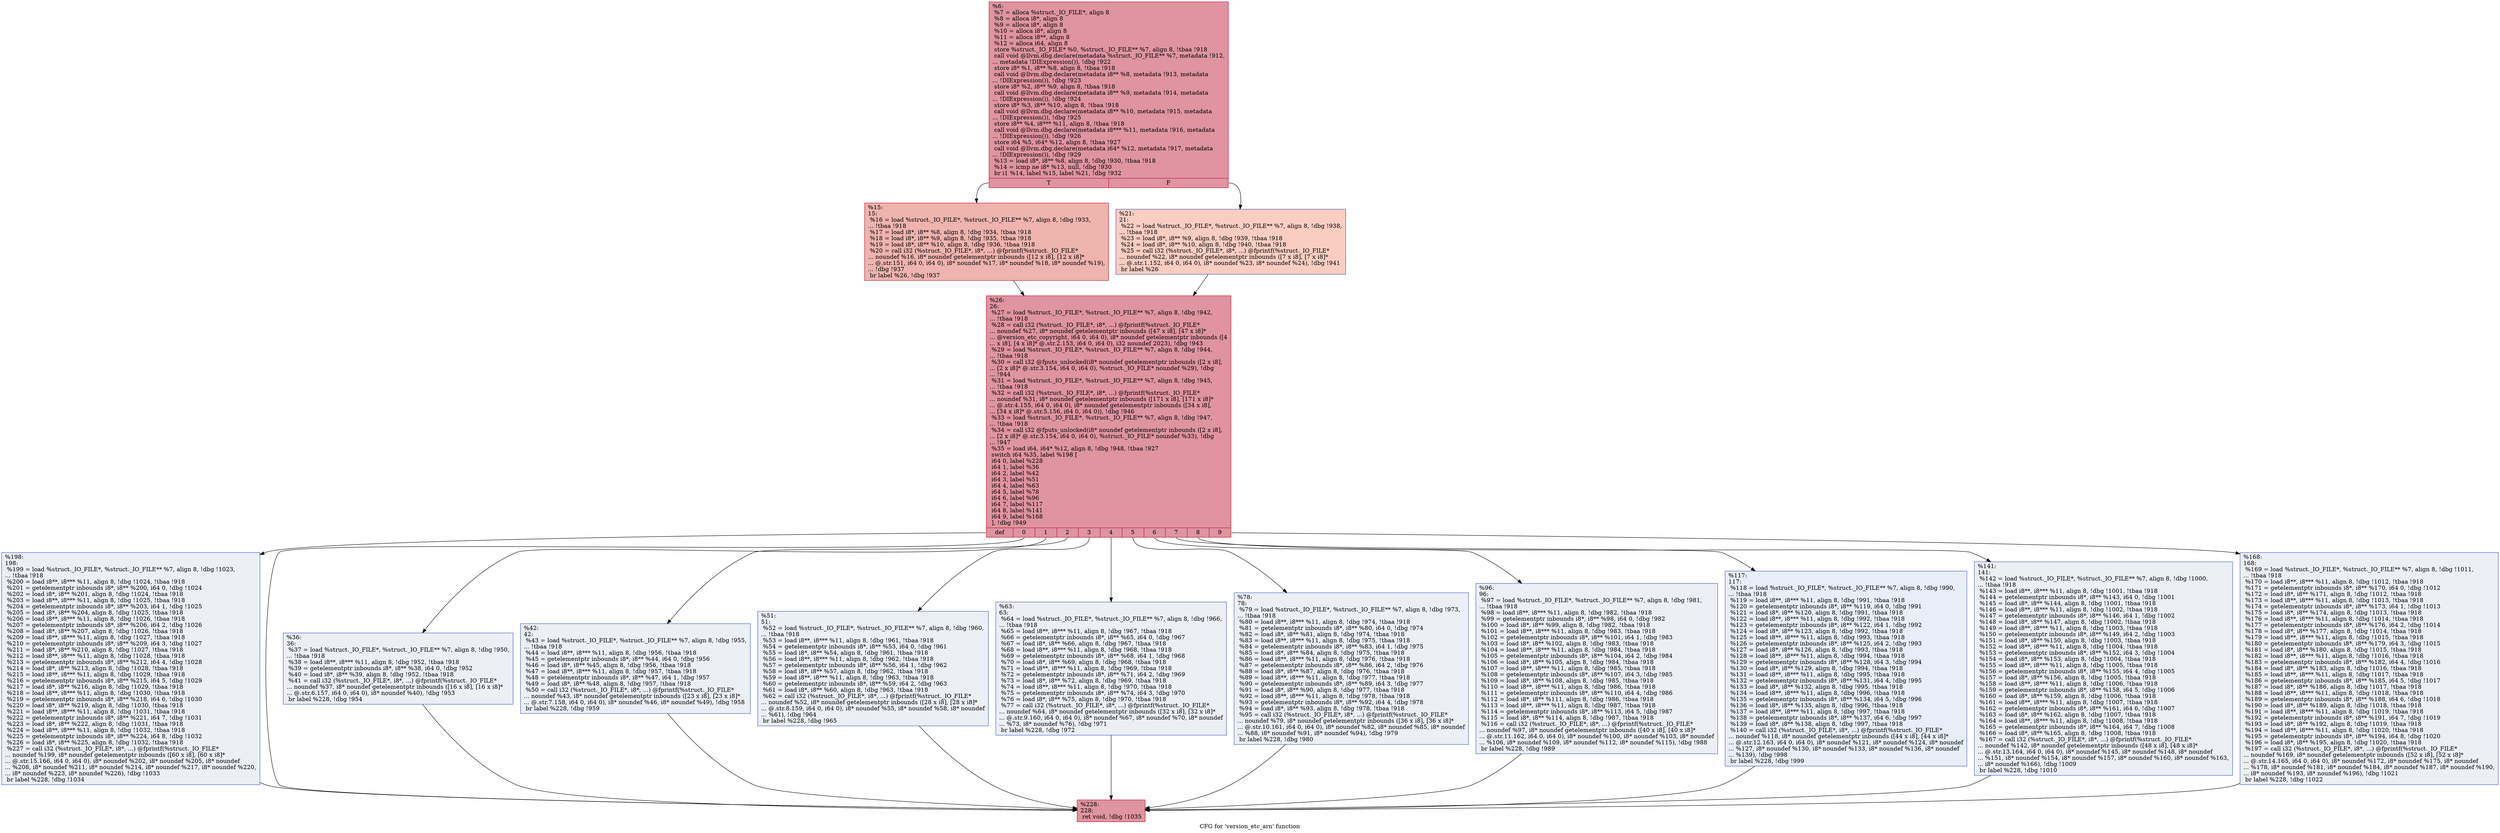 digraph "CFG for 'version_etc_arn' function" {
	label="CFG for 'version_etc_arn' function";

	Node0x1470050 [shape=record,color="#b70d28ff", style=filled, fillcolor="#b70d2870",label="{%6:\l  %7 = alloca %struct._IO_FILE*, align 8\l  %8 = alloca i8*, align 8\l  %9 = alloca i8*, align 8\l  %10 = alloca i8*, align 8\l  %11 = alloca i8**, align 8\l  %12 = alloca i64, align 8\l  store %struct._IO_FILE* %0, %struct._IO_FILE** %7, align 8, !tbaa !918\l  call void @llvm.dbg.declare(metadata %struct._IO_FILE** %7, metadata !912,\l... metadata !DIExpression()), !dbg !922\l  store i8* %1, i8** %8, align 8, !tbaa !918\l  call void @llvm.dbg.declare(metadata i8** %8, metadata !913, metadata\l... !DIExpression()), !dbg !923\l  store i8* %2, i8** %9, align 8, !tbaa !918\l  call void @llvm.dbg.declare(metadata i8** %9, metadata !914, metadata\l... !DIExpression()), !dbg !924\l  store i8* %3, i8** %10, align 8, !tbaa !918\l  call void @llvm.dbg.declare(metadata i8** %10, metadata !915, metadata\l... !DIExpression()), !dbg !925\l  store i8** %4, i8*** %11, align 8, !tbaa !918\l  call void @llvm.dbg.declare(metadata i8*** %11, metadata !916, metadata\l... !DIExpression()), !dbg !926\l  store i64 %5, i64* %12, align 8, !tbaa !927\l  call void @llvm.dbg.declare(metadata i64* %12, metadata !917, metadata\l... !DIExpression()), !dbg !929\l  %13 = load i8*, i8** %8, align 8, !dbg !930, !tbaa !918\l  %14 = icmp ne i8* %13, null, !dbg !930\l  br i1 %14, label %15, label %21, !dbg !932\l|{<s0>T|<s1>F}}"];
	Node0x1470050:s0 -> Node0x1470780;
	Node0x1470050:s1 -> Node0x14707d0;
	Node0x1470780 [shape=record,color="#b70d28ff", style=filled, fillcolor="#d8564670",label="{%15:\l15:                                               \l  %16 = load %struct._IO_FILE*, %struct._IO_FILE** %7, align 8, !dbg !933,\l... !tbaa !918\l  %17 = load i8*, i8** %8, align 8, !dbg !934, !tbaa !918\l  %18 = load i8*, i8** %9, align 8, !dbg !935, !tbaa !918\l  %19 = load i8*, i8** %10, align 8, !dbg !936, !tbaa !918\l  %20 = call i32 (%struct._IO_FILE*, i8*, ...) @fprintf(%struct._IO_FILE*\l... noundef %16, i8* noundef getelementptr inbounds ([12 x i8], [12 x i8]*\l... @.str.151, i64 0, i64 0), i8* noundef %17, i8* noundef %18, i8* noundef %19),\l... !dbg !937\l  br label %26, !dbg !937\l}"];
	Node0x1470780 -> Node0x1470820;
	Node0x14707d0 [shape=record,color="#3d50c3ff", style=filled, fillcolor="#f2907270",label="{%21:\l21:                                               \l  %22 = load %struct._IO_FILE*, %struct._IO_FILE** %7, align 8, !dbg !938,\l... !tbaa !918\l  %23 = load i8*, i8** %9, align 8, !dbg !939, !tbaa !918\l  %24 = load i8*, i8** %10, align 8, !dbg !940, !tbaa !918\l  %25 = call i32 (%struct._IO_FILE*, i8*, ...) @fprintf(%struct._IO_FILE*\l... noundef %22, i8* noundef getelementptr inbounds ([7 x i8], [7 x i8]*\l... @.str.1.152, i64 0, i64 0), i8* noundef %23, i8* noundef %24), !dbg !941\l  br label %26\l}"];
	Node0x14707d0 -> Node0x1470820;
	Node0x1470820 [shape=record,color="#b70d28ff", style=filled, fillcolor="#b70d2870",label="{%26:\l26:                                               \l  %27 = load %struct._IO_FILE*, %struct._IO_FILE** %7, align 8, !dbg !942,\l... !tbaa !918\l  %28 = call i32 (%struct._IO_FILE*, i8*, ...) @fprintf(%struct._IO_FILE*\l... noundef %27, i8* noundef getelementptr inbounds ([47 x i8], [47 x i8]*\l... @version_etc_copyright, i64 0, i64 0), i8* noundef getelementptr inbounds ([4\l... x i8], [4 x i8]* @.str.2.153, i64 0, i64 0), i32 noundef 2023), !dbg !943\l  %29 = load %struct._IO_FILE*, %struct._IO_FILE** %7, align 8, !dbg !944,\l... !tbaa !918\l  %30 = call i32 @fputs_unlocked(i8* noundef getelementptr inbounds ([2 x i8],\l... [2 x i8]* @.str.3.154, i64 0, i64 0), %struct._IO_FILE* noundef %29), !dbg\l... !944\l  %31 = load %struct._IO_FILE*, %struct._IO_FILE** %7, align 8, !dbg !945,\l... !tbaa !918\l  %32 = call i32 (%struct._IO_FILE*, i8*, ...) @fprintf(%struct._IO_FILE*\l... noundef %31, i8* noundef getelementptr inbounds ([171 x i8], [171 x i8]*\l... @.str.4.155, i64 0, i64 0), i8* noundef getelementptr inbounds ([34 x i8],\l... [34 x i8]* @.str.5.156, i64 0, i64 0)), !dbg !946\l  %33 = load %struct._IO_FILE*, %struct._IO_FILE** %7, align 8, !dbg !947,\l... !tbaa !918\l  %34 = call i32 @fputs_unlocked(i8* noundef getelementptr inbounds ([2 x i8],\l... [2 x i8]* @.str.3.154, i64 0, i64 0), %struct._IO_FILE* noundef %33), !dbg\l... !947\l  %35 = load i64, i64* %12, align 8, !dbg !948, !tbaa !927\l  switch i64 %35, label %198 [\l    i64 0, label %228\l    i64 1, label %36\l    i64 2, label %42\l    i64 3, label %51\l    i64 4, label %63\l    i64 5, label %78\l    i64 6, label %96\l    i64 7, label %117\l    i64 8, label %141\l    i64 9, label %168\l  ], !dbg !949\l|{<s0>def|<s1>0|<s2>1|<s3>2|<s4>3|<s5>4|<s6>5|<s7>6|<s8>7|<s9>8|<s10>9}}"];
	Node0x1470820:s0 -> Node0x1470b40;
	Node0x1470820:s1 -> Node0x1470b90;
	Node0x1470820:s2 -> Node0x1470870;
	Node0x1470820:s3 -> Node0x14708c0;
	Node0x1470820:s4 -> Node0x1470910;
	Node0x1470820:s5 -> Node0x1470960;
	Node0x1470820:s6 -> Node0x14709b0;
	Node0x1470820:s7 -> Node0x1470a00;
	Node0x1470820:s8 -> Node0x1470a50;
	Node0x1470820:s9 -> Node0x1470aa0;
	Node0x1470820:s10 -> Node0x1470af0;
	Node0x1470870 [shape=record,color="#3d50c3ff", style=filled, fillcolor="#d4dbe670",label="{%36:\l36:                                               \l  %37 = load %struct._IO_FILE*, %struct._IO_FILE** %7, align 8, !dbg !950,\l... !tbaa !918\l  %38 = load i8**, i8*** %11, align 8, !dbg !952, !tbaa !918\l  %39 = getelementptr inbounds i8*, i8** %38, i64 0, !dbg !952\l  %40 = load i8*, i8** %39, align 8, !dbg !952, !tbaa !918\l  %41 = call i32 (%struct._IO_FILE*, i8*, ...) @fprintf(%struct._IO_FILE*\l... noundef %37, i8* noundef getelementptr inbounds ([16 x i8], [16 x i8]*\l... @.str.6.157, i64 0, i64 0), i8* noundef %40), !dbg !953\l  br label %228, !dbg !954\l}"];
	Node0x1470870 -> Node0x1470b90;
	Node0x14708c0 [shape=record,color="#3d50c3ff", style=filled, fillcolor="#d4dbe670",label="{%42:\l42:                                               \l  %43 = load %struct._IO_FILE*, %struct._IO_FILE** %7, align 8, !dbg !955,\l... !tbaa !918\l  %44 = load i8**, i8*** %11, align 8, !dbg !956, !tbaa !918\l  %45 = getelementptr inbounds i8*, i8** %44, i64 0, !dbg !956\l  %46 = load i8*, i8** %45, align 8, !dbg !956, !tbaa !918\l  %47 = load i8**, i8*** %11, align 8, !dbg !957, !tbaa !918\l  %48 = getelementptr inbounds i8*, i8** %47, i64 1, !dbg !957\l  %49 = load i8*, i8** %48, align 8, !dbg !957, !tbaa !918\l  %50 = call i32 (%struct._IO_FILE*, i8*, ...) @fprintf(%struct._IO_FILE*\l... noundef %43, i8* noundef getelementptr inbounds ([23 x i8], [23 x i8]*\l... @.str.7.158, i64 0, i64 0), i8* noundef %46, i8* noundef %49), !dbg !958\l  br label %228, !dbg !959\l}"];
	Node0x14708c0 -> Node0x1470b90;
	Node0x1470910 [shape=record,color="#3d50c3ff", style=filled, fillcolor="#d4dbe670",label="{%51:\l51:                                               \l  %52 = load %struct._IO_FILE*, %struct._IO_FILE** %7, align 8, !dbg !960,\l... !tbaa !918\l  %53 = load i8**, i8*** %11, align 8, !dbg !961, !tbaa !918\l  %54 = getelementptr inbounds i8*, i8** %53, i64 0, !dbg !961\l  %55 = load i8*, i8** %54, align 8, !dbg !961, !tbaa !918\l  %56 = load i8**, i8*** %11, align 8, !dbg !962, !tbaa !918\l  %57 = getelementptr inbounds i8*, i8** %56, i64 1, !dbg !962\l  %58 = load i8*, i8** %57, align 8, !dbg !962, !tbaa !918\l  %59 = load i8**, i8*** %11, align 8, !dbg !963, !tbaa !918\l  %60 = getelementptr inbounds i8*, i8** %59, i64 2, !dbg !963\l  %61 = load i8*, i8** %60, align 8, !dbg !963, !tbaa !918\l  %62 = call i32 (%struct._IO_FILE*, i8*, ...) @fprintf(%struct._IO_FILE*\l... noundef %52, i8* noundef getelementptr inbounds ([28 x i8], [28 x i8]*\l... @.str.8.159, i64 0, i64 0), i8* noundef %55, i8* noundef %58, i8* noundef\l... %61), !dbg !964\l  br label %228, !dbg !965\l}"];
	Node0x1470910 -> Node0x1470b90;
	Node0x1470960 [shape=record,color="#3d50c3ff", style=filled, fillcolor="#d4dbe670",label="{%63:\l63:                                               \l  %64 = load %struct._IO_FILE*, %struct._IO_FILE** %7, align 8, !dbg !966,\l... !tbaa !918\l  %65 = load i8**, i8*** %11, align 8, !dbg !967, !tbaa !918\l  %66 = getelementptr inbounds i8*, i8** %65, i64 0, !dbg !967\l  %67 = load i8*, i8** %66, align 8, !dbg !967, !tbaa !918\l  %68 = load i8**, i8*** %11, align 8, !dbg !968, !tbaa !918\l  %69 = getelementptr inbounds i8*, i8** %68, i64 1, !dbg !968\l  %70 = load i8*, i8** %69, align 8, !dbg !968, !tbaa !918\l  %71 = load i8**, i8*** %11, align 8, !dbg !969, !tbaa !918\l  %72 = getelementptr inbounds i8*, i8** %71, i64 2, !dbg !969\l  %73 = load i8*, i8** %72, align 8, !dbg !969, !tbaa !918\l  %74 = load i8**, i8*** %11, align 8, !dbg !970, !tbaa !918\l  %75 = getelementptr inbounds i8*, i8** %74, i64 3, !dbg !970\l  %76 = load i8*, i8** %75, align 8, !dbg !970, !tbaa !918\l  %77 = call i32 (%struct._IO_FILE*, i8*, ...) @fprintf(%struct._IO_FILE*\l... noundef %64, i8* noundef getelementptr inbounds ([32 x i8], [32 x i8]*\l... @.str.9.160, i64 0, i64 0), i8* noundef %67, i8* noundef %70, i8* noundef\l... %73, i8* noundef %76), !dbg !971\l  br label %228, !dbg !972\l}"];
	Node0x1470960 -> Node0x1470b90;
	Node0x14709b0 [shape=record,color="#3d50c3ff", style=filled, fillcolor="#d4dbe670",label="{%78:\l78:                                               \l  %79 = load %struct._IO_FILE*, %struct._IO_FILE** %7, align 8, !dbg !973,\l... !tbaa !918\l  %80 = load i8**, i8*** %11, align 8, !dbg !974, !tbaa !918\l  %81 = getelementptr inbounds i8*, i8** %80, i64 0, !dbg !974\l  %82 = load i8*, i8** %81, align 8, !dbg !974, !tbaa !918\l  %83 = load i8**, i8*** %11, align 8, !dbg !975, !tbaa !918\l  %84 = getelementptr inbounds i8*, i8** %83, i64 1, !dbg !975\l  %85 = load i8*, i8** %84, align 8, !dbg !975, !tbaa !918\l  %86 = load i8**, i8*** %11, align 8, !dbg !976, !tbaa !918\l  %87 = getelementptr inbounds i8*, i8** %86, i64 2, !dbg !976\l  %88 = load i8*, i8** %87, align 8, !dbg !976, !tbaa !918\l  %89 = load i8**, i8*** %11, align 8, !dbg !977, !tbaa !918\l  %90 = getelementptr inbounds i8*, i8** %89, i64 3, !dbg !977\l  %91 = load i8*, i8** %90, align 8, !dbg !977, !tbaa !918\l  %92 = load i8**, i8*** %11, align 8, !dbg !978, !tbaa !918\l  %93 = getelementptr inbounds i8*, i8** %92, i64 4, !dbg !978\l  %94 = load i8*, i8** %93, align 8, !dbg !978, !tbaa !918\l  %95 = call i32 (%struct._IO_FILE*, i8*, ...) @fprintf(%struct._IO_FILE*\l... noundef %79, i8* noundef getelementptr inbounds ([36 x i8], [36 x i8]*\l... @.str.10.161, i64 0, i64 0), i8* noundef %82, i8* noundef %85, i8* noundef\l... %88, i8* noundef %91, i8* noundef %94), !dbg !979\l  br label %228, !dbg !980\l}"];
	Node0x14709b0 -> Node0x1470b90;
	Node0x1470a00 [shape=record,color="#3d50c3ff", style=filled, fillcolor="#d4dbe670",label="{%96:\l96:                                               \l  %97 = load %struct._IO_FILE*, %struct._IO_FILE** %7, align 8, !dbg !981,\l... !tbaa !918\l  %98 = load i8**, i8*** %11, align 8, !dbg !982, !tbaa !918\l  %99 = getelementptr inbounds i8*, i8** %98, i64 0, !dbg !982\l  %100 = load i8*, i8** %99, align 8, !dbg !982, !tbaa !918\l  %101 = load i8**, i8*** %11, align 8, !dbg !983, !tbaa !918\l  %102 = getelementptr inbounds i8*, i8** %101, i64 1, !dbg !983\l  %103 = load i8*, i8** %102, align 8, !dbg !983, !tbaa !918\l  %104 = load i8**, i8*** %11, align 8, !dbg !984, !tbaa !918\l  %105 = getelementptr inbounds i8*, i8** %104, i64 2, !dbg !984\l  %106 = load i8*, i8** %105, align 8, !dbg !984, !tbaa !918\l  %107 = load i8**, i8*** %11, align 8, !dbg !985, !tbaa !918\l  %108 = getelementptr inbounds i8*, i8** %107, i64 3, !dbg !985\l  %109 = load i8*, i8** %108, align 8, !dbg !985, !tbaa !918\l  %110 = load i8**, i8*** %11, align 8, !dbg !986, !tbaa !918\l  %111 = getelementptr inbounds i8*, i8** %110, i64 4, !dbg !986\l  %112 = load i8*, i8** %111, align 8, !dbg !986, !tbaa !918\l  %113 = load i8**, i8*** %11, align 8, !dbg !987, !tbaa !918\l  %114 = getelementptr inbounds i8*, i8** %113, i64 5, !dbg !987\l  %115 = load i8*, i8** %114, align 8, !dbg !987, !tbaa !918\l  %116 = call i32 (%struct._IO_FILE*, i8*, ...) @fprintf(%struct._IO_FILE*\l... noundef %97, i8* noundef getelementptr inbounds ([40 x i8], [40 x i8]*\l... @.str.11.162, i64 0, i64 0), i8* noundef %100, i8* noundef %103, i8* noundef\l... %106, i8* noundef %109, i8* noundef %112, i8* noundef %115), !dbg !988\l  br label %228, !dbg !989\l}"];
	Node0x1470a00 -> Node0x1470b90;
	Node0x1470a50 [shape=record,color="#3d50c3ff", style=filled, fillcolor="#cbd8ee70",label="{%117:\l117:                                              \l  %118 = load %struct._IO_FILE*, %struct._IO_FILE** %7, align 8, !dbg !990,\l... !tbaa !918\l  %119 = load i8**, i8*** %11, align 8, !dbg !991, !tbaa !918\l  %120 = getelementptr inbounds i8*, i8** %119, i64 0, !dbg !991\l  %121 = load i8*, i8** %120, align 8, !dbg !991, !tbaa !918\l  %122 = load i8**, i8*** %11, align 8, !dbg !992, !tbaa !918\l  %123 = getelementptr inbounds i8*, i8** %122, i64 1, !dbg !992\l  %124 = load i8*, i8** %123, align 8, !dbg !992, !tbaa !918\l  %125 = load i8**, i8*** %11, align 8, !dbg !993, !tbaa !918\l  %126 = getelementptr inbounds i8*, i8** %125, i64 2, !dbg !993\l  %127 = load i8*, i8** %126, align 8, !dbg !993, !tbaa !918\l  %128 = load i8**, i8*** %11, align 8, !dbg !994, !tbaa !918\l  %129 = getelementptr inbounds i8*, i8** %128, i64 3, !dbg !994\l  %130 = load i8*, i8** %129, align 8, !dbg !994, !tbaa !918\l  %131 = load i8**, i8*** %11, align 8, !dbg !995, !tbaa !918\l  %132 = getelementptr inbounds i8*, i8** %131, i64 4, !dbg !995\l  %133 = load i8*, i8** %132, align 8, !dbg !995, !tbaa !918\l  %134 = load i8**, i8*** %11, align 8, !dbg !996, !tbaa !918\l  %135 = getelementptr inbounds i8*, i8** %134, i64 5, !dbg !996\l  %136 = load i8*, i8** %135, align 8, !dbg !996, !tbaa !918\l  %137 = load i8**, i8*** %11, align 8, !dbg !997, !tbaa !918\l  %138 = getelementptr inbounds i8*, i8** %137, i64 6, !dbg !997\l  %139 = load i8*, i8** %138, align 8, !dbg !997, !tbaa !918\l  %140 = call i32 (%struct._IO_FILE*, i8*, ...) @fprintf(%struct._IO_FILE*\l... noundef %118, i8* noundef getelementptr inbounds ([44 x i8], [44 x i8]*\l... @.str.12.163, i64 0, i64 0), i8* noundef %121, i8* noundef %124, i8* noundef\l... %127, i8* noundef %130, i8* noundef %133, i8* noundef %136, i8* noundef\l... %139), !dbg !998\l  br label %228, !dbg !999\l}"];
	Node0x1470a50 -> Node0x1470b90;
	Node0x1470aa0 [shape=record,color="#3d50c3ff", style=filled, fillcolor="#d4dbe670",label="{%141:\l141:                                              \l  %142 = load %struct._IO_FILE*, %struct._IO_FILE** %7, align 8, !dbg !1000,\l... !tbaa !918\l  %143 = load i8**, i8*** %11, align 8, !dbg !1001, !tbaa !918\l  %144 = getelementptr inbounds i8*, i8** %143, i64 0, !dbg !1001\l  %145 = load i8*, i8** %144, align 8, !dbg !1001, !tbaa !918\l  %146 = load i8**, i8*** %11, align 8, !dbg !1002, !tbaa !918\l  %147 = getelementptr inbounds i8*, i8** %146, i64 1, !dbg !1002\l  %148 = load i8*, i8** %147, align 8, !dbg !1002, !tbaa !918\l  %149 = load i8**, i8*** %11, align 8, !dbg !1003, !tbaa !918\l  %150 = getelementptr inbounds i8*, i8** %149, i64 2, !dbg !1003\l  %151 = load i8*, i8** %150, align 8, !dbg !1003, !tbaa !918\l  %152 = load i8**, i8*** %11, align 8, !dbg !1004, !tbaa !918\l  %153 = getelementptr inbounds i8*, i8** %152, i64 3, !dbg !1004\l  %154 = load i8*, i8** %153, align 8, !dbg !1004, !tbaa !918\l  %155 = load i8**, i8*** %11, align 8, !dbg !1005, !tbaa !918\l  %156 = getelementptr inbounds i8*, i8** %155, i64 4, !dbg !1005\l  %157 = load i8*, i8** %156, align 8, !dbg !1005, !tbaa !918\l  %158 = load i8**, i8*** %11, align 8, !dbg !1006, !tbaa !918\l  %159 = getelementptr inbounds i8*, i8** %158, i64 5, !dbg !1006\l  %160 = load i8*, i8** %159, align 8, !dbg !1006, !tbaa !918\l  %161 = load i8**, i8*** %11, align 8, !dbg !1007, !tbaa !918\l  %162 = getelementptr inbounds i8*, i8** %161, i64 6, !dbg !1007\l  %163 = load i8*, i8** %162, align 8, !dbg !1007, !tbaa !918\l  %164 = load i8**, i8*** %11, align 8, !dbg !1008, !tbaa !918\l  %165 = getelementptr inbounds i8*, i8** %164, i64 7, !dbg !1008\l  %166 = load i8*, i8** %165, align 8, !dbg !1008, !tbaa !918\l  %167 = call i32 (%struct._IO_FILE*, i8*, ...) @fprintf(%struct._IO_FILE*\l... noundef %142, i8* noundef getelementptr inbounds ([48 x i8], [48 x i8]*\l... @.str.13.164, i64 0, i64 0), i8* noundef %145, i8* noundef %148, i8* noundef\l... %151, i8* noundef %154, i8* noundef %157, i8* noundef %160, i8* noundef %163,\l... i8* noundef %166), !dbg !1009\l  br label %228, !dbg !1010\l}"];
	Node0x1470aa0 -> Node0x1470b90;
	Node0x1470af0 [shape=record,color="#3d50c3ff", style=filled, fillcolor="#d4dbe670",label="{%168:\l168:                                              \l  %169 = load %struct._IO_FILE*, %struct._IO_FILE** %7, align 8, !dbg !1011,\l... !tbaa !918\l  %170 = load i8**, i8*** %11, align 8, !dbg !1012, !tbaa !918\l  %171 = getelementptr inbounds i8*, i8** %170, i64 0, !dbg !1012\l  %172 = load i8*, i8** %171, align 8, !dbg !1012, !tbaa !918\l  %173 = load i8**, i8*** %11, align 8, !dbg !1013, !tbaa !918\l  %174 = getelementptr inbounds i8*, i8** %173, i64 1, !dbg !1013\l  %175 = load i8*, i8** %174, align 8, !dbg !1013, !tbaa !918\l  %176 = load i8**, i8*** %11, align 8, !dbg !1014, !tbaa !918\l  %177 = getelementptr inbounds i8*, i8** %176, i64 2, !dbg !1014\l  %178 = load i8*, i8** %177, align 8, !dbg !1014, !tbaa !918\l  %179 = load i8**, i8*** %11, align 8, !dbg !1015, !tbaa !918\l  %180 = getelementptr inbounds i8*, i8** %179, i64 3, !dbg !1015\l  %181 = load i8*, i8** %180, align 8, !dbg !1015, !tbaa !918\l  %182 = load i8**, i8*** %11, align 8, !dbg !1016, !tbaa !918\l  %183 = getelementptr inbounds i8*, i8** %182, i64 4, !dbg !1016\l  %184 = load i8*, i8** %183, align 8, !dbg !1016, !tbaa !918\l  %185 = load i8**, i8*** %11, align 8, !dbg !1017, !tbaa !918\l  %186 = getelementptr inbounds i8*, i8** %185, i64 5, !dbg !1017\l  %187 = load i8*, i8** %186, align 8, !dbg !1017, !tbaa !918\l  %188 = load i8**, i8*** %11, align 8, !dbg !1018, !tbaa !918\l  %189 = getelementptr inbounds i8*, i8** %188, i64 6, !dbg !1018\l  %190 = load i8*, i8** %189, align 8, !dbg !1018, !tbaa !918\l  %191 = load i8**, i8*** %11, align 8, !dbg !1019, !tbaa !918\l  %192 = getelementptr inbounds i8*, i8** %191, i64 7, !dbg !1019\l  %193 = load i8*, i8** %192, align 8, !dbg !1019, !tbaa !918\l  %194 = load i8**, i8*** %11, align 8, !dbg !1020, !tbaa !918\l  %195 = getelementptr inbounds i8*, i8** %194, i64 8, !dbg !1020\l  %196 = load i8*, i8** %195, align 8, !dbg !1020, !tbaa !918\l  %197 = call i32 (%struct._IO_FILE*, i8*, ...) @fprintf(%struct._IO_FILE*\l... noundef %169, i8* noundef getelementptr inbounds ([52 x i8], [52 x i8]*\l... @.str.14.165, i64 0, i64 0), i8* noundef %172, i8* noundef %175, i8* noundef\l... %178, i8* noundef %181, i8* noundef %184, i8* noundef %187, i8* noundef %190,\l... i8* noundef %193, i8* noundef %196), !dbg !1021\l  br label %228, !dbg !1022\l}"];
	Node0x1470af0 -> Node0x1470b90;
	Node0x1470b40 [shape=record,color="#3d50c3ff", style=filled, fillcolor="#d4dbe670",label="{%198:\l198:                                              \l  %199 = load %struct._IO_FILE*, %struct._IO_FILE** %7, align 8, !dbg !1023,\l... !tbaa !918\l  %200 = load i8**, i8*** %11, align 8, !dbg !1024, !tbaa !918\l  %201 = getelementptr inbounds i8*, i8** %200, i64 0, !dbg !1024\l  %202 = load i8*, i8** %201, align 8, !dbg !1024, !tbaa !918\l  %203 = load i8**, i8*** %11, align 8, !dbg !1025, !tbaa !918\l  %204 = getelementptr inbounds i8*, i8** %203, i64 1, !dbg !1025\l  %205 = load i8*, i8** %204, align 8, !dbg !1025, !tbaa !918\l  %206 = load i8**, i8*** %11, align 8, !dbg !1026, !tbaa !918\l  %207 = getelementptr inbounds i8*, i8** %206, i64 2, !dbg !1026\l  %208 = load i8*, i8** %207, align 8, !dbg !1026, !tbaa !918\l  %209 = load i8**, i8*** %11, align 8, !dbg !1027, !tbaa !918\l  %210 = getelementptr inbounds i8*, i8** %209, i64 3, !dbg !1027\l  %211 = load i8*, i8** %210, align 8, !dbg !1027, !tbaa !918\l  %212 = load i8**, i8*** %11, align 8, !dbg !1028, !tbaa !918\l  %213 = getelementptr inbounds i8*, i8** %212, i64 4, !dbg !1028\l  %214 = load i8*, i8** %213, align 8, !dbg !1028, !tbaa !918\l  %215 = load i8**, i8*** %11, align 8, !dbg !1029, !tbaa !918\l  %216 = getelementptr inbounds i8*, i8** %215, i64 5, !dbg !1029\l  %217 = load i8*, i8** %216, align 8, !dbg !1029, !tbaa !918\l  %218 = load i8**, i8*** %11, align 8, !dbg !1030, !tbaa !918\l  %219 = getelementptr inbounds i8*, i8** %218, i64 6, !dbg !1030\l  %220 = load i8*, i8** %219, align 8, !dbg !1030, !tbaa !918\l  %221 = load i8**, i8*** %11, align 8, !dbg !1031, !tbaa !918\l  %222 = getelementptr inbounds i8*, i8** %221, i64 7, !dbg !1031\l  %223 = load i8*, i8** %222, align 8, !dbg !1031, !tbaa !918\l  %224 = load i8**, i8*** %11, align 8, !dbg !1032, !tbaa !918\l  %225 = getelementptr inbounds i8*, i8** %224, i64 8, !dbg !1032\l  %226 = load i8*, i8** %225, align 8, !dbg !1032, !tbaa !918\l  %227 = call i32 (%struct._IO_FILE*, i8*, ...) @fprintf(%struct._IO_FILE*\l... noundef %199, i8* noundef getelementptr inbounds ([60 x i8], [60 x i8]*\l... @.str.15.166, i64 0, i64 0), i8* noundef %202, i8* noundef %205, i8* noundef\l... %208, i8* noundef %211, i8* noundef %214, i8* noundef %217, i8* noundef %220,\l... i8* noundef %223, i8* noundef %226), !dbg !1033\l  br label %228, !dbg !1034\l}"];
	Node0x1470b40 -> Node0x1470b90;
	Node0x1470b90 [shape=record,color="#b70d28ff", style=filled, fillcolor="#b70d2870",label="{%228:\l228:                                              \l  ret void, !dbg !1035\l}"];
}

